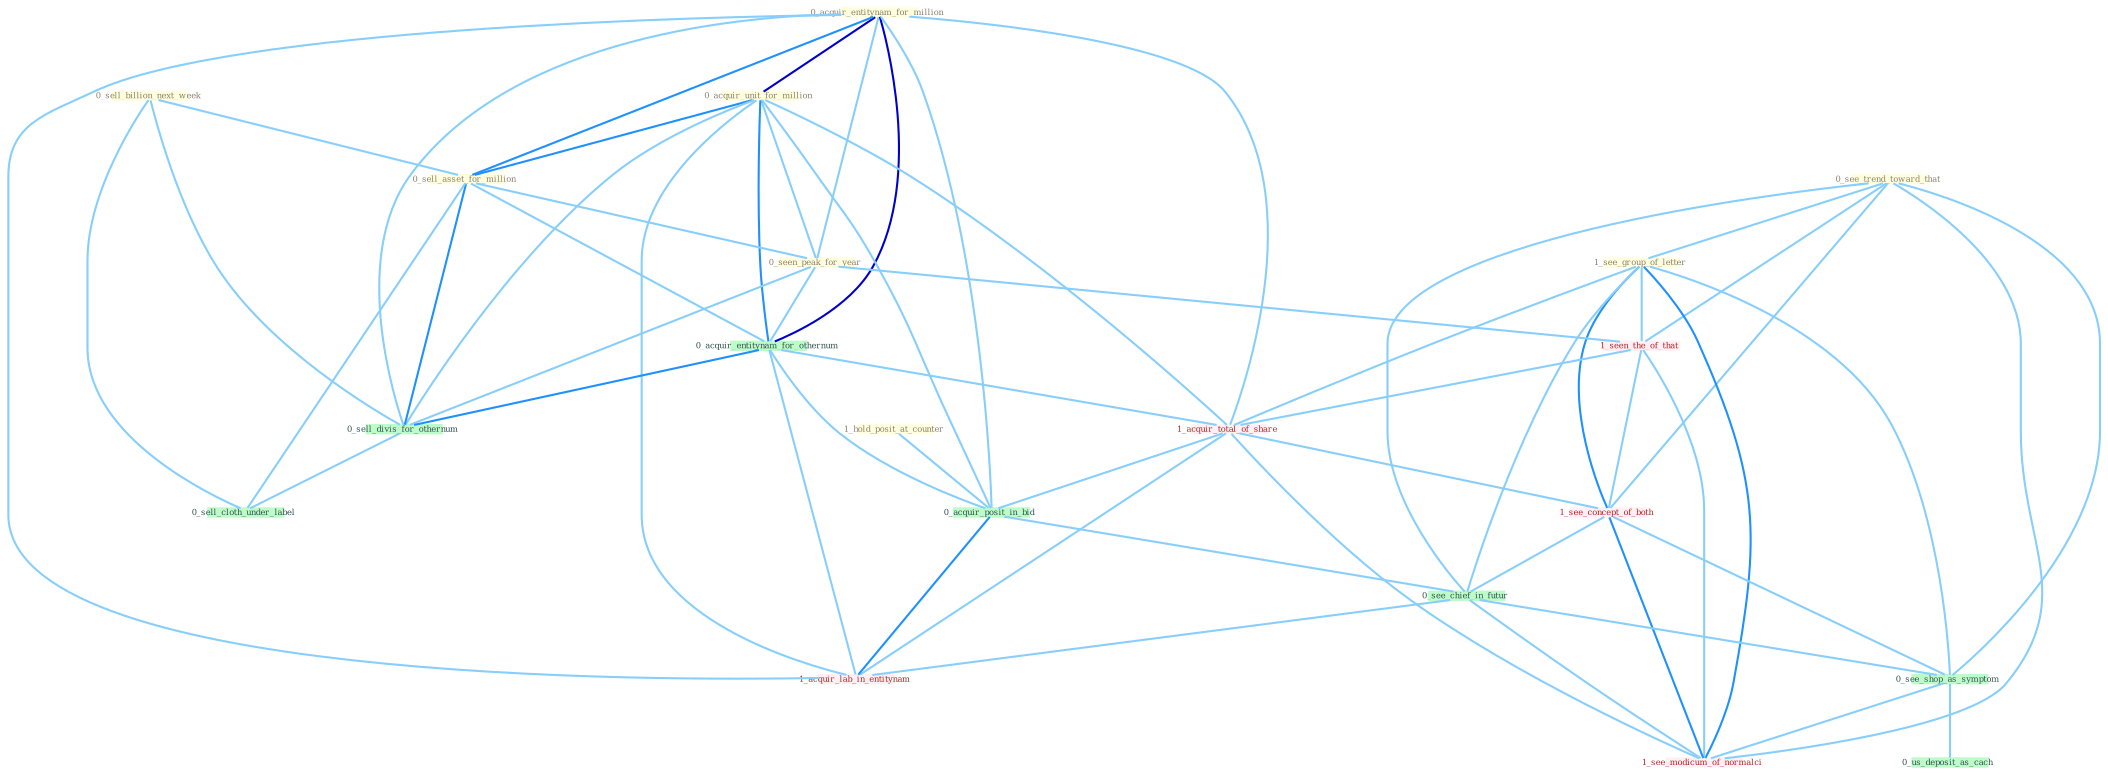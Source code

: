 Graph G{ 
    node
    [shape=polygon,style=filled,width=.5,height=.06,color="#BDFCC9",fixedsize=true,fontsize=4,
    fontcolor="#2f4f4f"];
    {node
    [color="#ffffe0", fontcolor="#8b7d6b"] "0_acquir_entitynam_for_million " "0_sell_billion_next_week " "0_acquir_unit_for_million " "0_see_trend_toward_that " "0_sell_asset_for_million " "1_hold_posit_at_counter " "1_see_group_of_letter " "0_seen_peak_for_year "}
{node [color="#fff0f5", fontcolor="#b22222"] "1_seen_the_of_that " "1_acquir_total_of_share " "1_see_concept_of_both " "1_acquir_lab_in_entitynam " "1_see_modicum_of_normalci "}
edge [color="#B0E2FF"];

	"0_acquir_entitynam_for_million " -- "0_acquir_unit_for_million " [w="3", color="#0000cd" , len=0.6];
	"0_acquir_entitynam_for_million " -- "0_sell_asset_for_million " [w="2", color="#1e90ff" , len=0.8];
	"0_acquir_entitynam_for_million " -- "0_seen_peak_for_year " [w="1", color="#87cefa" ];
	"0_acquir_entitynam_for_million " -- "0_acquir_entitynam_for_othernum " [w="3", color="#0000cd" , len=0.6];
	"0_acquir_entitynam_for_million " -- "0_sell_divis_for_othernum " [w="1", color="#87cefa" ];
	"0_acquir_entitynam_for_million " -- "1_acquir_total_of_share " [w="1", color="#87cefa" ];
	"0_acquir_entitynam_for_million " -- "0_acquir_posit_in_bid " [w="1", color="#87cefa" ];
	"0_acquir_entitynam_for_million " -- "1_acquir_lab_in_entitynam " [w="1", color="#87cefa" ];
	"0_sell_billion_next_week " -- "0_sell_asset_for_million " [w="1", color="#87cefa" ];
	"0_sell_billion_next_week " -- "0_sell_divis_for_othernum " [w="1", color="#87cefa" ];
	"0_sell_billion_next_week " -- "0_sell_cloth_under_label " [w="1", color="#87cefa" ];
	"0_acquir_unit_for_million " -- "0_sell_asset_for_million " [w="2", color="#1e90ff" , len=0.8];
	"0_acquir_unit_for_million " -- "0_seen_peak_for_year " [w="1", color="#87cefa" ];
	"0_acquir_unit_for_million " -- "0_acquir_entitynam_for_othernum " [w="2", color="#1e90ff" , len=0.8];
	"0_acquir_unit_for_million " -- "0_sell_divis_for_othernum " [w="1", color="#87cefa" ];
	"0_acquir_unit_for_million " -- "1_acquir_total_of_share " [w="1", color="#87cefa" ];
	"0_acquir_unit_for_million " -- "0_acquir_posit_in_bid " [w="1", color="#87cefa" ];
	"0_acquir_unit_for_million " -- "1_acquir_lab_in_entitynam " [w="1", color="#87cefa" ];
	"0_see_trend_toward_that " -- "1_see_group_of_letter " [w="1", color="#87cefa" ];
	"0_see_trend_toward_that " -- "1_seen_the_of_that " [w="1", color="#87cefa" ];
	"0_see_trend_toward_that " -- "1_see_concept_of_both " [w="1", color="#87cefa" ];
	"0_see_trend_toward_that " -- "0_see_chief_in_futur " [w="1", color="#87cefa" ];
	"0_see_trend_toward_that " -- "0_see_shop_as_symptom " [w="1", color="#87cefa" ];
	"0_see_trend_toward_that " -- "1_see_modicum_of_normalci " [w="1", color="#87cefa" ];
	"0_sell_asset_for_million " -- "0_seen_peak_for_year " [w="1", color="#87cefa" ];
	"0_sell_asset_for_million " -- "0_acquir_entitynam_for_othernum " [w="1", color="#87cefa" ];
	"0_sell_asset_for_million " -- "0_sell_divis_for_othernum " [w="2", color="#1e90ff" , len=0.8];
	"0_sell_asset_for_million " -- "0_sell_cloth_under_label " [w="1", color="#87cefa" ];
	"1_hold_posit_at_counter " -- "0_acquir_posit_in_bid " [w="1", color="#87cefa" ];
	"1_see_group_of_letter " -- "1_seen_the_of_that " [w="1", color="#87cefa" ];
	"1_see_group_of_letter " -- "1_acquir_total_of_share " [w="1", color="#87cefa" ];
	"1_see_group_of_letter " -- "1_see_concept_of_both " [w="2", color="#1e90ff" , len=0.8];
	"1_see_group_of_letter " -- "0_see_chief_in_futur " [w="1", color="#87cefa" ];
	"1_see_group_of_letter " -- "0_see_shop_as_symptom " [w="1", color="#87cefa" ];
	"1_see_group_of_letter " -- "1_see_modicum_of_normalci " [w="2", color="#1e90ff" , len=0.8];
	"0_seen_peak_for_year " -- "0_acquir_entitynam_for_othernum " [w="1", color="#87cefa" ];
	"0_seen_peak_for_year " -- "1_seen_the_of_that " [w="1", color="#87cefa" ];
	"0_seen_peak_for_year " -- "0_sell_divis_for_othernum " [w="1", color="#87cefa" ];
	"0_acquir_entitynam_for_othernum " -- "0_sell_divis_for_othernum " [w="2", color="#1e90ff" , len=0.8];
	"0_acquir_entitynam_for_othernum " -- "1_acquir_total_of_share " [w="1", color="#87cefa" ];
	"0_acquir_entitynam_for_othernum " -- "0_acquir_posit_in_bid " [w="1", color="#87cefa" ];
	"0_acquir_entitynam_for_othernum " -- "1_acquir_lab_in_entitynam " [w="1", color="#87cefa" ];
	"1_seen_the_of_that " -- "1_acquir_total_of_share " [w="1", color="#87cefa" ];
	"1_seen_the_of_that " -- "1_see_concept_of_both " [w="1", color="#87cefa" ];
	"1_seen_the_of_that " -- "1_see_modicum_of_normalci " [w="1", color="#87cefa" ];
	"0_sell_divis_for_othernum " -- "0_sell_cloth_under_label " [w="1", color="#87cefa" ];
	"1_acquir_total_of_share " -- "0_acquir_posit_in_bid " [w="1", color="#87cefa" ];
	"1_acquir_total_of_share " -- "1_see_concept_of_both " [w="1", color="#87cefa" ];
	"1_acquir_total_of_share " -- "1_acquir_lab_in_entitynam " [w="1", color="#87cefa" ];
	"1_acquir_total_of_share " -- "1_see_modicum_of_normalci " [w="1", color="#87cefa" ];
	"0_acquir_posit_in_bid " -- "0_see_chief_in_futur " [w="1", color="#87cefa" ];
	"0_acquir_posit_in_bid " -- "1_acquir_lab_in_entitynam " [w="2", color="#1e90ff" , len=0.8];
	"1_see_concept_of_both " -- "0_see_chief_in_futur " [w="1", color="#87cefa" ];
	"1_see_concept_of_both " -- "0_see_shop_as_symptom " [w="1", color="#87cefa" ];
	"1_see_concept_of_both " -- "1_see_modicum_of_normalci " [w="2", color="#1e90ff" , len=0.8];
	"0_see_chief_in_futur " -- "0_see_shop_as_symptom " [w="1", color="#87cefa" ];
	"0_see_chief_in_futur " -- "1_acquir_lab_in_entitynam " [w="1", color="#87cefa" ];
	"0_see_chief_in_futur " -- "1_see_modicum_of_normalci " [w="1", color="#87cefa" ];
	"0_see_shop_as_symptom " -- "0_us_deposit_as_cach " [w="1", color="#87cefa" ];
	"0_see_shop_as_symptom " -- "1_see_modicum_of_normalci " [w="1", color="#87cefa" ];
}
